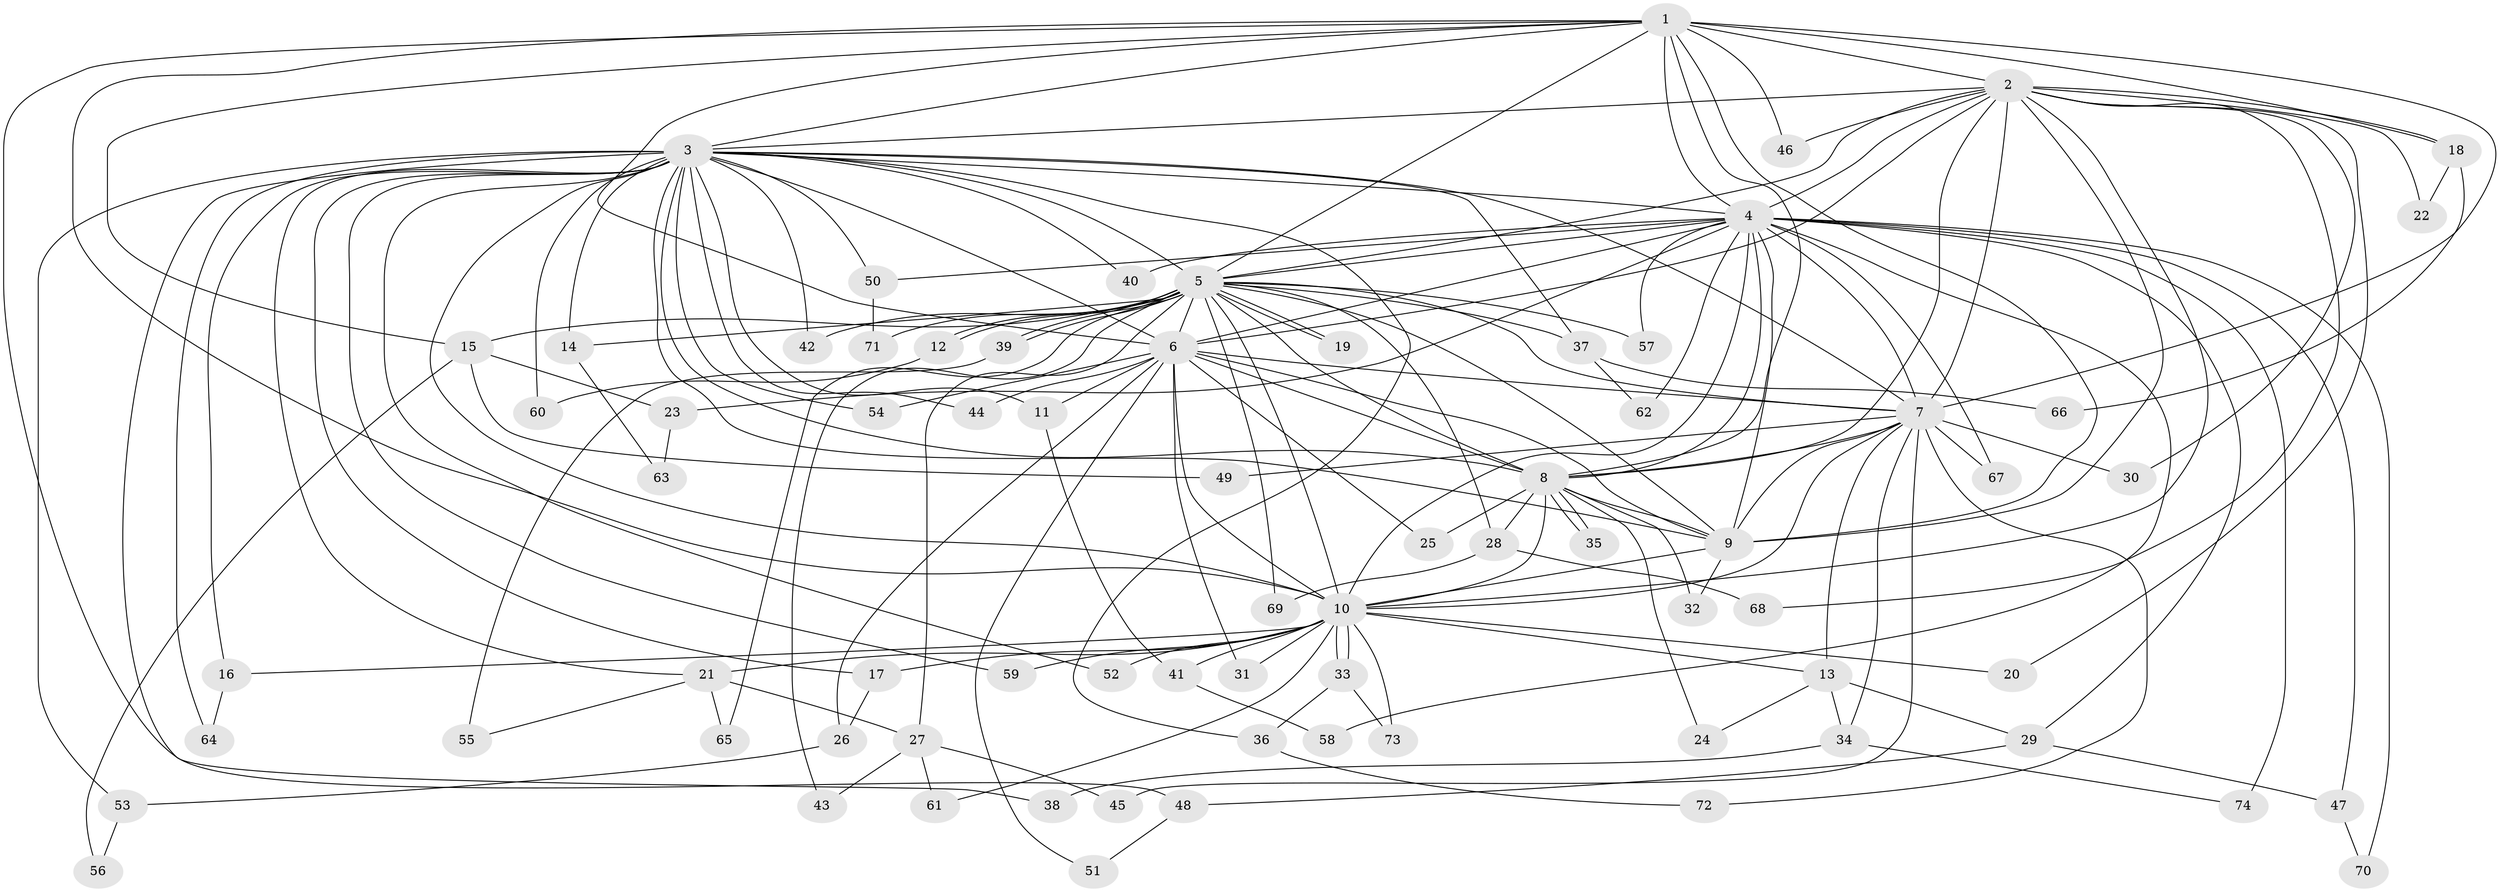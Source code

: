 // Generated by graph-tools (version 1.1) at 2025/44/03/09/25 04:44:46]
// undirected, 74 vertices, 173 edges
graph export_dot {
graph [start="1"]
  node [color=gray90,style=filled];
  1;
  2;
  3;
  4;
  5;
  6;
  7;
  8;
  9;
  10;
  11;
  12;
  13;
  14;
  15;
  16;
  17;
  18;
  19;
  20;
  21;
  22;
  23;
  24;
  25;
  26;
  27;
  28;
  29;
  30;
  31;
  32;
  33;
  34;
  35;
  36;
  37;
  38;
  39;
  40;
  41;
  42;
  43;
  44;
  45;
  46;
  47;
  48;
  49;
  50;
  51;
  52;
  53;
  54;
  55;
  56;
  57;
  58;
  59;
  60;
  61;
  62;
  63;
  64;
  65;
  66;
  67;
  68;
  69;
  70;
  71;
  72;
  73;
  74;
  1 -- 2;
  1 -- 3;
  1 -- 4;
  1 -- 5;
  1 -- 6;
  1 -- 7;
  1 -- 8;
  1 -- 9;
  1 -- 10;
  1 -- 15;
  1 -- 18;
  1 -- 46;
  1 -- 48;
  2 -- 3;
  2 -- 4;
  2 -- 5;
  2 -- 6;
  2 -- 7;
  2 -- 8;
  2 -- 9;
  2 -- 10;
  2 -- 18;
  2 -- 20;
  2 -- 22;
  2 -- 30;
  2 -- 46;
  2 -- 68;
  3 -- 4;
  3 -- 5;
  3 -- 6;
  3 -- 7;
  3 -- 8;
  3 -- 9;
  3 -- 10;
  3 -- 11;
  3 -- 14;
  3 -- 16;
  3 -- 17;
  3 -- 21;
  3 -- 36;
  3 -- 37;
  3 -- 38;
  3 -- 40;
  3 -- 42;
  3 -- 44;
  3 -- 50;
  3 -- 52;
  3 -- 53;
  3 -- 54;
  3 -- 59;
  3 -- 60;
  3 -- 64;
  4 -- 5;
  4 -- 6;
  4 -- 7;
  4 -- 8;
  4 -- 9;
  4 -- 10;
  4 -- 23;
  4 -- 29;
  4 -- 40;
  4 -- 47;
  4 -- 50;
  4 -- 57;
  4 -- 58;
  4 -- 62;
  4 -- 67;
  4 -- 70;
  4 -- 74;
  5 -- 6;
  5 -- 7;
  5 -- 8;
  5 -- 9;
  5 -- 10;
  5 -- 12;
  5 -- 12;
  5 -- 14;
  5 -- 15;
  5 -- 19;
  5 -- 19;
  5 -- 27;
  5 -- 28;
  5 -- 37;
  5 -- 39;
  5 -- 39;
  5 -- 42;
  5 -- 43;
  5 -- 57;
  5 -- 65;
  5 -- 69;
  5 -- 71;
  6 -- 7;
  6 -- 8;
  6 -- 9;
  6 -- 10;
  6 -- 11;
  6 -- 25;
  6 -- 26;
  6 -- 31;
  6 -- 44;
  6 -- 51;
  6 -- 54;
  7 -- 8;
  7 -- 9;
  7 -- 10;
  7 -- 13;
  7 -- 30;
  7 -- 34;
  7 -- 45;
  7 -- 49;
  7 -- 67;
  7 -- 72;
  8 -- 9;
  8 -- 10;
  8 -- 24;
  8 -- 25;
  8 -- 28;
  8 -- 32;
  8 -- 35;
  8 -- 35;
  9 -- 10;
  9 -- 32;
  10 -- 13;
  10 -- 16;
  10 -- 17;
  10 -- 20;
  10 -- 21;
  10 -- 31;
  10 -- 33;
  10 -- 33;
  10 -- 41;
  10 -- 52;
  10 -- 59;
  10 -- 61;
  10 -- 73;
  11 -- 41;
  12 -- 60;
  13 -- 24;
  13 -- 29;
  13 -- 34;
  14 -- 63;
  15 -- 23;
  15 -- 49;
  15 -- 56;
  16 -- 64;
  17 -- 26;
  18 -- 22;
  18 -- 66;
  21 -- 27;
  21 -- 55;
  21 -- 65;
  23 -- 63;
  26 -- 53;
  27 -- 43;
  27 -- 45;
  27 -- 61;
  28 -- 68;
  28 -- 69;
  29 -- 47;
  29 -- 48;
  33 -- 36;
  33 -- 73;
  34 -- 38;
  34 -- 74;
  36 -- 72;
  37 -- 62;
  37 -- 66;
  39 -- 55;
  41 -- 58;
  47 -- 70;
  48 -- 51;
  50 -- 71;
  53 -- 56;
}
